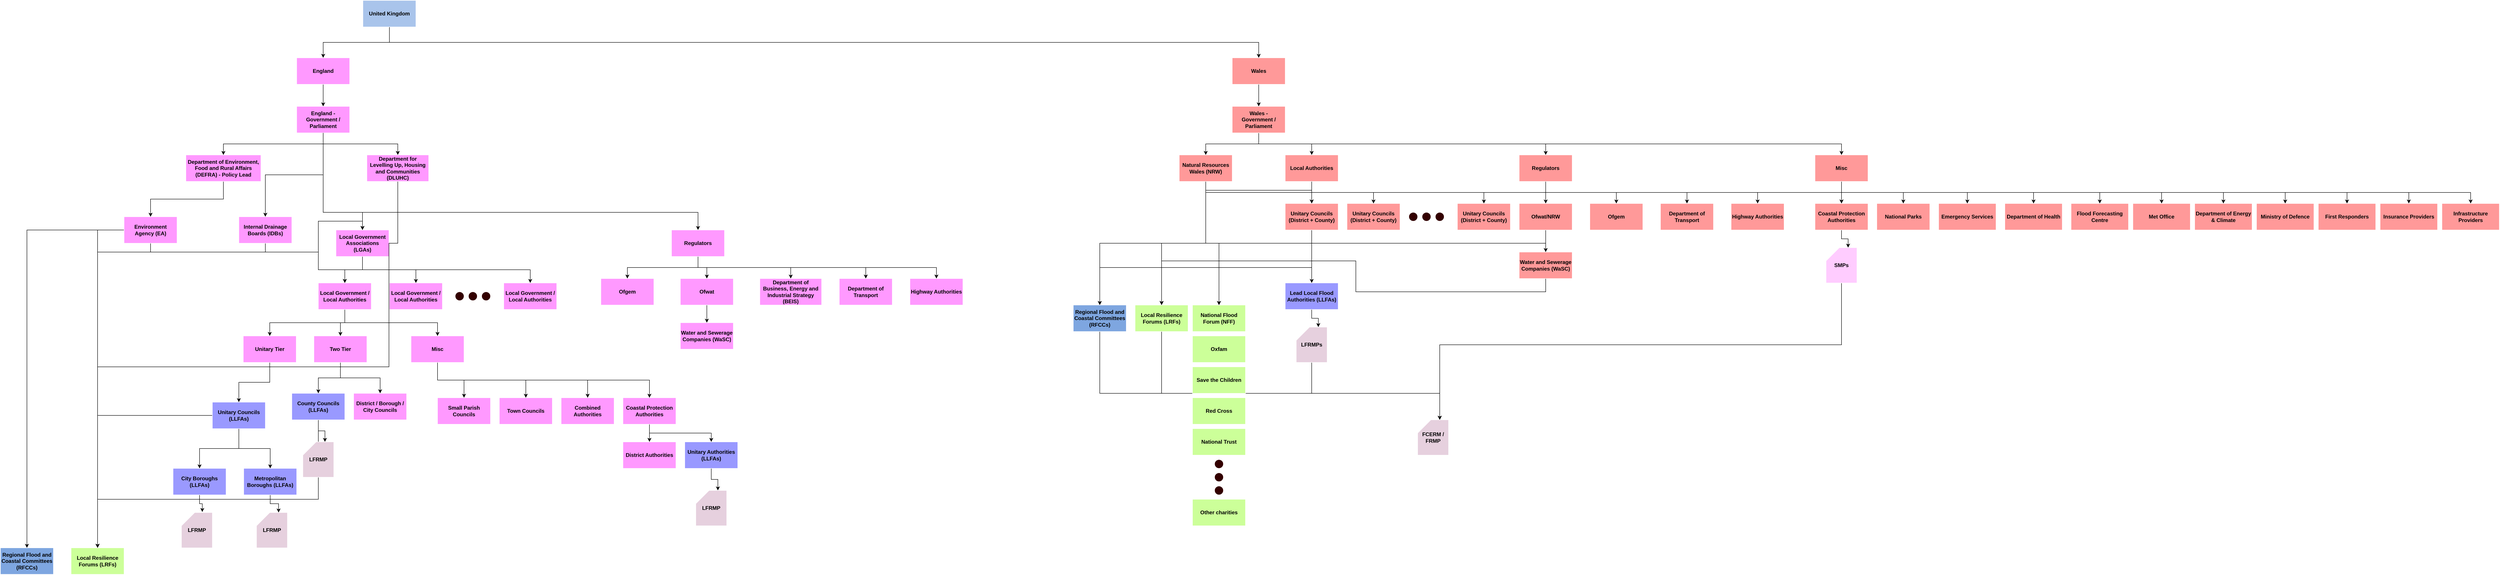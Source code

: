 <mxfile version="20.8.16" type="device"><diagram id="prtHgNgQTEPvFCAcTncT" name="Page-1"><mxGraphModel dx="2391" dy="1267" grid="1" gridSize="10" guides="1" tooltips="1" connect="1" arrows="1" fold="1" page="1" pageScale="1" pageWidth="827" pageHeight="1169" math="0" shadow="0"><root><mxCell id="0"/><mxCell id="1" parent="0"/><mxCell id="HNbBcU7CQmZn6ksE5Ae8-16" style="edgeStyle=orthogonalEdgeStyle;rounded=0;orthogonalLoop=1;jettySize=auto;html=1;exitX=0.5;exitY=1;exitDx=0;exitDy=0;" parent="1" source="HNbBcU7CQmZn6ksE5Ae8-13" target="HNbBcU7CQmZn6ksE5Ae8-14" edge="1"><mxGeometry relative="1" as="geometry"/></mxCell><mxCell id="HNbBcU7CQmZn6ksE5Ae8-17" style="edgeStyle=orthogonalEdgeStyle;rounded=0;orthogonalLoop=1;jettySize=auto;html=1;entryX=0.5;entryY=0;entryDx=0;entryDy=0;exitX=0.5;exitY=1;exitDx=0;exitDy=0;" parent="1" source="HNbBcU7CQmZn6ksE5Ae8-13" target="HNbBcU7CQmZn6ksE5Ae8-15" edge="1"><mxGeometry relative="1" as="geometry"/></mxCell><mxCell id="HNbBcU7CQmZn6ksE5Ae8-13" value="&lt;b&gt;United Kingdom&lt;/b&gt;" style="rounded=0;whiteSpace=wrap;html=1;fillColor=#A9C4EB;strokeColor=#FFFFFF;" parent="1" vertex="1"><mxGeometry x="1181" y="50" width="120" height="60" as="geometry"/></mxCell><mxCell id="HNbBcU7CQmZn6ksE5Ae8-20" style="edgeStyle=orthogonalEdgeStyle;rounded=0;orthogonalLoop=1;jettySize=auto;html=1;exitX=0.5;exitY=1;exitDx=0;exitDy=0;entryX=0.5;entryY=0;entryDx=0;entryDy=0;" parent="1" source="HNbBcU7CQmZn6ksE5Ae8-14" target="HNbBcU7CQmZn6ksE5Ae8-18" edge="1"><mxGeometry relative="1" as="geometry"/></mxCell><mxCell id="HNbBcU7CQmZn6ksE5Ae8-14" value="&lt;b&gt;England&lt;/b&gt;" style="rounded=0;whiteSpace=wrap;html=1;fillColor=#FF99FF;strokeColor=#FFFFFF;" parent="1" vertex="1"><mxGeometry x="1031" y="180" width="120" height="60" as="geometry"/></mxCell><mxCell id="HNbBcU7CQmZn6ksE5Ae8-22" style="edgeStyle=orthogonalEdgeStyle;rounded=0;orthogonalLoop=1;jettySize=auto;html=1;exitX=0.5;exitY=1;exitDx=0;exitDy=0;" parent="1" source="HNbBcU7CQmZn6ksE5Ae8-15" target="HNbBcU7CQmZn6ksE5Ae8-19" edge="1"><mxGeometry relative="1" as="geometry"/></mxCell><mxCell id="HNbBcU7CQmZn6ksE5Ae8-15" value="&lt;b&gt;Wales&lt;/b&gt;" style="rounded=0;whiteSpace=wrap;html=1;fillColor=#FF9999;strokeColor=#FFFFFF;" parent="1" vertex="1"><mxGeometry x="3150" y="180" width="120" height="60" as="geometry"/></mxCell><mxCell id="HNbBcU7CQmZn6ksE5Ae8-24" style="edgeStyle=orthogonalEdgeStyle;rounded=0;orthogonalLoop=1;jettySize=auto;html=1;exitX=0.5;exitY=1;exitDx=0;exitDy=0;entryX=0.5;entryY=0;entryDx=0;entryDy=0;" parent="1" source="HNbBcU7CQmZn6ksE5Ae8-18" target="HNbBcU7CQmZn6ksE5Ae8-23" edge="1"><mxGeometry relative="1" as="geometry"/></mxCell><mxCell id="HNbBcU7CQmZn6ksE5Ae8-29" style="edgeStyle=orthogonalEdgeStyle;rounded=0;orthogonalLoop=1;jettySize=auto;html=1;exitX=0.5;exitY=1;exitDx=0;exitDy=0;" parent="1" source="HNbBcU7CQmZn6ksE5Ae8-18" target="HNbBcU7CQmZn6ksE5Ae8-27" edge="1"><mxGeometry relative="1" as="geometry"><Array as="points"><mxPoint x="1091" y="530"/><mxPoint x="1180" y="530"/></Array></mxGeometry></mxCell><mxCell id="HNbBcU7CQmZn6ksE5Ae8-43" style="edgeStyle=orthogonalEdgeStyle;rounded=0;orthogonalLoop=1;jettySize=auto;html=1;exitX=0.5;exitY=1;exitDx=0;exitDy=0;" parent="1" source="HNbBcU7CQmZn6ksE5Ae8-18" target="HNbBcU7CQmZn6ksE5Ae8-42" edge="1"><mxGeometry relative="1" as="geometry"><Array as="points"><mxPoint x="1091" y="530"/><mxPoint x="1940" y="530"/></Array></mxGeometry></mxCell><mxCell id="HNbBcU7CQmZn6ksE5Ae8-51" style="edgeStyle=orthogonalEdgeStyle;rounded=0;orthogonalLoop=1;jettySize=auto;html=1;entryX=0.5;entryY=0;entryDx=0;entryDy=0;exitX=0.5;exitY=1;exitDx=0;exitDy=0;" parent="1" source="HNbBcU7CQmZn6ksE5Ae8-18" target="HNbBcU7CQmZn6ksE5Ae8-50" edge="1"><mxGeometry relative="1" as="geometry"/></mxCell><mxCell id="HNbBcU7CQmZn6ksE5Ae8-18" value="&lt;b&gt;England - Government / Parliament&lt;/b&gt;" style="rounded=0;whiteSpace=wrap;html=1;strokeColor=#FFFFFF;fillColor=#ff99ff;" parent="1" vertex="1"><mxGeometry x="1031" y="290" width="120" height="60" as="geometry"/></mxCell><mxCell id="Mn-YBjzKmy92wWdFzvjA-2" style="edgeStyle=orthogonalEdgeStyle;rounded=0;orthogonalLoop=1;jettySize=auto;html=1;" parent="1" source="HNbBcU7CQmZn6ksE5Ae8-19" target="Mn-YBjzKmy92wWdFzvjA-1" edge="1"><mxGeometry relative="1" as="geometry"/></mxCell><mxCell id="Mn-YBjzKmy92wWdFzvjA-4" style="edgeStyle=orthogonalEdgeStyle;rounded=0;orthogonalLoop=1;jettySize=auto;html=1;" parent="1" source="HNbBcU7CQmZn6ksE5Ae8-19" target="Mn-YBjzKmy92wWdFzvjA-3" edge="1"><mxGeometry relative="1" as="geometry"/></mxCell><mxCell id="Mn-YBjzKmy92wWdFzvjA-8" style="edgeStyle=orthogonalEdgeStyle;rounded=0;orthogonalLoop=1;jettySize=auto;html=1;entryX=0.5;entryY=0;entryDx=0;entryDy=0;exitX=0.5;exitY=1;exitDx=0;exitDy=0;" parent="1" source="HNbBcU7CQmZn6ksE5Ae8-19" target="Mn-YBjzKmy92wWdFzvjA-7" edge="1"><mxGeometry relative="1" as="geometry"/></mxCell><mxCell id="Mn-YBjzKmy92wWdFzvjA-56" style="edgeStyle=orthogonalEdgeStyle;rounded=0;orthogonalLoop=1;jettySize=auto;html=1;entryX=0.5;entryY=0;entryDx=0;entryDy=0;exitX=0.5;exitY=1;exitDx=0;exitDy=0;" parent="1" source="HNbBcU7CQmZn6ksE5Ae8-19" target="Mn-YBjzKmy92wWdFzvjA-55" edge="1"><mxGeometry relative="1" as="geometry"/></mxCell><mxCell id="HNbBcU7CQmZn6ksE5Ae8-19" value="&lt;b&gt;Wales - &lt;br&gt;Government / Parliament&lt;/b&gt;" style="rounded=0;whiteSpace=wrap;html=1;strokeColor=#FFFFFF;fillColor=#ff9999;" parent="1" vertex="1"><mxGeometry x="3150" y="290" width="120" height="60" as="geometry"/></mxCell><mxCell id="HNbBcU7CQmZn6ksE5Ae8-26" style="edgeStyle=orthogonalEdgeStyle;rounded=0;orthogonalLoop=1;jettySize=auto;html=1;exitX=0.5;exitY=1;exitDx=0;exitDy=0;entryX=0.5;entryY=0;entryDx=0;entryDy=0;" parent="1" source="HNbBcU7CQmZn6ksE5Ae8-23" target="HNbBcU7CQmZn6ksE5Ae8-25" edge="1"><mxGeometry relative="1" as="geometry"/></mxCell><mxCell id="HNbBcU7CQmZn6ksE5Ae8-49" style="edgeStyle=orthogonalEdgeStyle;rounded=0;orthogonalLoop=1;jettySize=auto;html=1;exitX=0.5;exitY=1;exitDx=0;exitDy=0;" parent="1" source="HNbBcU7CQmZn6ksE5Ae8-18" target="HNbBcU7CQmZn6ksE5Ae8-48" edge="1"><mxGeometry relative="1" as="geometry"/></mxCell><mxCell id="HNbBcU7CQmZn6ksE5Ae8-23" value="&lt;b&gt;Department of Environment, Food and Rural Affairs (DEFRA) - Policy Lead&lt;/b&gt;" style="rounded=0;whiteSpace=wrap;html=1;strokeColor=#FFFFFF;fillColor=#ff99ff;" parent="1" vertex="1"><mxGeometry x="780" y="400" width="170" height="60" as="geometry"/></mxCell><mxCell id="HNbBcU7CQmZn6ksE5Ae8-56" style="edgeStyle=orthogonalEdgeStyle;rounded=0;orthogonalLoop=1;jettySize=auto;html=1;entryX=0.5;entryY=0;entryDx=0;entryDy=0;" parent="1" source="HNbBcU7CQmZn6ksE5Ae8-25" target="HNbBcU7CQmZn6ksE5Ae8-27" edge="1"><mxGeometry relative="1" as="geometry"><Array as="points"><mxPoint x="700" y="620"/><mxPoint x="1080" y="620"/><mxPoint x="1080" y="550"/><mxPoint x="1180" y="550"/></Array></mxGeometry></mxCell><mxCell id="HNbBcU7CQmZn6ksE5Ae8-85" style="edgeStyle=orthogonalEdgeStyle;rounded=0;orthogonalLoop=1;jettySize=auto;html=1;exitX=0.5;exitY=1;exitDx=0;exitDy=0;" parent="1" source="HNbBcU7CQmZn6ksE5Ae8-25" target="HNbBcU7CQmZn6ksE5Ae8-28" edge="1"><mxGeometry relative="1" as="geometry"><Array as="points"><mxPoint x="700" y="620"/><mxPoint x="1080" y="620"/><mxPoint x="1080" y="660"/><mxPoint x="1140" y="660"/></Array></mxGeometry></mxCell><mxCell id="HNbBcU7CQmZn6ksE5Ae8-100" style="edgeStyle=orthogonalEdgeStyle;rounded=0;orthogonalLoop=1;jettySize=auto;html=1;entryX=0.5;entryY=0;entryDx=0;entryDy=0;" parent="1" source="HNbBcU7CQmZn6ksE5Ae8-25" target="HNbBcU7CQmZn6ksE5Ae8-98" edge="1"><mxGeometry relative="1" as="geometry"><Array as="points"><mxPoint x="580" y="570"/></Array></mxGeometry></mxCell><mxCell id="HNbBcU7CQmZn6ksE5Ae8-107" style="edgeStyle=orthogonalEdgeStyle;rounded=0;orthogonalLoop=1;jettySize=auto;html=1;fontColor=#fdfcfc;strokeColor=#000000;" parent="1" source="HNbBcU7CQmZn6ksE5Ae8-25" target="HNbBcU7CQmZn6ksE5Ae8-106" edge="1"><mxGeometry relative="1" as="geometry"/></mxCell><mxCell id="HNbBcU7CQmZn6ksE5Ae8-25" value="&lt;b&gt;Environment Agency (EA)&lt;/b&gt;" style="rounded=0;whiteSpace=wrap;html=1;strokeColor=#FFFFFF;fillColor=#ff99ff;" parent="1" vertex="1"><mxGeometry x="640" y="540" width="120" height="60" as="geometry"/></mxCell><mxCell id="HNbBcU7CQmZn6ksE5Ae8-30" style="edgeStyle=orthogonalEdgeStyle;rounded=0;orthogonalLoop=1;jettySize=auto;html=1;exitX=0.5;exitY=1;exitDx=0;exitDy=0;" parent="1" source="HNbBcU7CQmZn6ksE5Ae8-27" target="HNbBcU7CQmZn6ksE5Ae8-28" edge="1"><mxGeometry relative="1" as="geometry"/></mxCell><mxCell id="HNbBcU7CQmZn6ksE5Ae8-35" style="edgeStyle=orthogonalEdgeStyle;rounded=0;orthogonalLoop=1;jettySize=auto;html=1;exitX=0.5;exitY=1;exitDx=0;exitDy=0;entryX=0.5;entryY=0;entryDx=0;entryDy=0;" parent="1" source="HNbBcU7CQmZn6ksE5Ae8-27" target="HNbBcU7CQmZn6ksE5Ae8-34" edge="1"><mxGeometry relative="1" as="geometry"/></mxCell><mxCell id="HNbBcU7CQmZn6ksE5Ae8-41" style="edgeStyle=orthogonalEdgeStyle;rounded=0;orthogonalLoop=1;jettySize=auto;html=1;exitX=0.5;exitY=1;exitDx=0;exitDy=0;" parent="1" source="HNbBcU7CQmZn6ksE5Ae8-27" target="HNbBcU7CQmZn6ksE5Ae8-40" edge="1"><mxGeometry relative="1" as="geometry"/></mxCell><mxCell id="HNbBcU7CQmZn6ksE5Ae8-27" value="&lt;b&gt;Local Government Associations (LGAs)&lt;/b&gt;" style="rounded=0;whiteSpace=wrap;html=1;strokeColor=#FFFFFF;fillColor=#ff99ff;" parent="1" vertex="1"><mxGeometry x="1120" y="570" width="120" height="60" as="geometry"/></mxCell><mxCell id="HNbBcU7CQmZn6ksE5Ae8-75" style="edgeStyle=orthogonalEdgeStyle;rounded=0;orthogonalLoop=1;jettySize=auto;html=1;entryX=0.5;entryY=0;entryDx=0;entryDy=0;exitX=0.5;exitY=1;exitDx=0;exitDy=0;" parent="1" source="HNbBcU7CQmZn6ksE5Ae8-28" target="HNbBcU7CQmZn6ksE5Ae8-72" edge="1"><mxGeometry relative="1" as="geometry"/></mxCell><mxCell id="HNbBcU7CQmZn6ksE5Ae8-76" style="edgeStyle=orthogonalEdgeStyle;rounded=0;orthogonalLoop=1;jettySize=auto;html=1;" parent="1" source="HNbBcU7CQmZn6ksE5Ae8-28" target="HNbBcU7CQmZn6ksE5Ae8-73" edge="1"><mxGeometry relative="1" as="geometry"/></mxCell><mxCell id="HNbBcU7CQmZn6ksE5Ae8-77" style="edgeStyle=orthogonalEdgeStyle;rounded=0;orthogonalLoop=1;jettySize=auto;html=1;exitX=0.5;exitY=1;exitDx=0;exitDy=0;" parent="1" source="HNbBcU7CQmZn6ksE5Ae8-28" target="HNbBcU7CQmZn6ksE5Ae8-74" edge="1"><mxGeometry relative="1" as="geometry"/></mxCell><mxCell id="HNbBcU7CQmZn6ksE5Ae8-28" value="&lt;b&gt;Local Government / Local Authorities&lt;/b&gt;" style="rounded=0;whiteSpace=wrap;html=1;strokeColor=#FFFFFF;fillColor=#ff99ff;" parent="1" vertex="1"><mxGeometry x="1080" y="690" width="120" height="60" as="geometry"/></mxCell><mxCell id="HNbBcU7CQmZn6ksE5Ae8-34" value="&lt;b&gt;Local Government / Local Authorities&lt;/b&gt;" style="rounded=0;whiteSpace=wrap;html=1;strokeColor=#FFFFFF;fillColor=#ff99ff;" parent="1" vertex="1"><mxGeometry x="1241" y="690" width="120" height="60" as="geometry"/></mxCell><mxCell id="HNbBcU7CQmZn6ksE5Ae8-39" value="" style="group" parent="1" vertex="1" connectable="0"><mxGeometry x="1390" y="710" width="80" height="20" as="geometry"/></mxCell><mxCell id="HNbBcU7CQmZn6ksE5Ae8-36" value="" style="ellipse;whiteSpace=wrap;html=1;aspect=fixed;strokeColor=#FFFFFF;fillColor=#330000;" parent="HNbBcU7CQmZn6ksE5Ae8-39" vertex="1"><mxGeometry width="20" height="20" as="geometry"/></mxCell><mxCell id="HNbBcU7CQmZn6ksE5Ae8-37" value="" style="ellipse;whiteSpace=wrap;html=1;aspect=fixed;strokeColor=#FFFFFF;fillColor=#330000;" parent="HNbBcU7CQmZn6ksE5Ae8-39" vertex="1"><mxGeometry x="30" width="20" height="20" as="geometry"/></mxCell><mxCell id="HNbBcU7CQmZn6ksE5Ae8-38" value="" style="ellipse;whiteSpace=wrap;html=1;aspect=fixed;strokeColor=#FFFFFF;fillColor=#330000;" parent="HNbBcU7CQmZn6ksE5Ae8-39" vertex="1"><mxGeometry x="60" width="20" height="20" as="geometry"/></mxCell><mxCell id="HNbBcU7CQmZn6ksE5Ae8-40" value="&lt;b&gt;Local Government / Local Authorities&lt;/b&gt;" style="rounded=0;whiteSpace=wrap;html=1;strokeColor=#FFFFFF;fillColor=#ff99ff;" parent="1" vertex="1"><mxGeometry x="1500" y="690" width="120" height="60" as="geometry"/></mxCell><mxCell id="HNbBcU7CQmZn6ksE5Ae8-45" style="edgeStyle=orthogonalEdgeStyle;rounded=0;orthogonalLoop=1;jettySize=auto;html=1;entryX=0.5;entryY=0;entryDx=0;entryDy=0;exitX=0.5;exitY=1;exitDx=0;exitDy=0;" parent="1" source="HNbBcU7CQmZn6ksE5Ae8-42" target="HNbBcU7CQmZn6ksE5Ae8-44" edge="1"><mxGeometry relative="1" as="geometry"/></mxCell><mxCell id="HNbBcU7CQmZn6ksE5Ae8-47" style="edgeStyle=orthogonalEdgeStyle;rounded=0;orthogonalLoop=1;jettySize=auto;html=1;exitX=0.5;exitY=1;exitDx=0;exitDy=0;entryX=0.5;entryY=0;entryDx=0;entryDy=0;" parent="1" source="HNbBcU7CQmZn6ksE5Ae8-42" target="HNbBcU7CQmZn6ksE5Ae8-46" edge="1"><mxGeometry relative="1" as="geometry"/></mxCell><mxCell id="HNbBcU7CQmZn6ksE5Ae8-53" style="edgeStyle=orthogonalEdgeStyle;rounded=0;orthogonalLoop=1;jettySize=auto;html=1;exitX=0.5;exitY=1;exitDx=0;exitDy=0;" parent="1" source="HNbBcU7CQmZn6ksE5Ae8-42" target="HNbBcU7CQmZn6ksE5Ae8-52" edge="1"><mxGeometry relative="1" as="geometry"/></mxCell><mxCell id="HNbBcU7CQmZn6ksE5Ae8-55" style="edgeStyle=orthogonalEdgeStyle;rounded=0;orthogonalLoop=1;jettySize=auto;html=1;exitX=0.5;exitY=1;exitDx=0;exitDy=0;" parent="1" source="HNbBcU7CQmZn6ksE5Ae8-42" target="HNbBcU7CQmZn6ksE5Ae8-54" edge="1"><mxGeometry relative="1" as="geometry"/></mxCell><mxCell id="HNbBcU7CQmZn6ksE5Ae8-109" style="edgeStyle=orthogonalEdgeStyle;rounded=0;orthogonalLoop=1;jettySize=auto;html=1;fontColor=#fdfcfc;exitX=0.5;exitY=1;exitDx=0;exitDy=0;" parent="1" source="HNbBcU7CQmZn6ksE5Ae8-42" target="HNbBcU7CQmZn6ksE5Ae8-108" edge="1"><mxGeometry relative="1" as="geometry"/></mxCell><mxCell id="HNbBcU7CQmZn6ksE5Ae8-42" value="&lt;b&gt;Regulators&lt;/b&gt;" style="rounded=0;whiteSpace=wrap;html=1;strokeColor=#FFFFFF;fillColor=#ff99ff;" parent="1" vertex="1"><mxGeometry x="1880" y="570" width="120" height="60" as="geometry"/></mxCell><mxCell id="HNbBcU7CQmZn6ksE5Ae8-44" value="&lt;b&gt;Ofgem&lt;/b&gt;" style="rounded=0;whiteSpace=wrap;html=1;strokeColor=#FFFFFF;fillColor=#ff99ff;" parent="1" vertex="1"><mxGeometry x="1720" y="680" width="120" height="60" as="geometry"/></mxCell><mxCell id="HNbBcU7CQmZn6ksE5Ae8-105" style="edgeStyle=orthogonalEdgeStyle;rounded=0;orthogonalLoop=1;jettySize=auto;html=1;entryX=0.5;entryY=0;entryDx=0;entryDy=0;" parent="1" source="HNbBcU7CQmZn6ksE5Ae8-46" target="HNbBcU7CQmZn6ksE5Ae8-104" edge="1"><mxGeometry relative="1" as="geometry"/></mxCell><mxCell id="HNbBcU7CQmZn6ksE5Ae8-46" value="&lt;b&gt;Ofwat&lt;/b&gt;" style="rounded=0;whiteSpace=wrap;html=1;strokeColor=#FFFFFF;fillColor=#ff99ff;" parent="1" vertex="1"><mxGeometry x="1900" y="680" width="120" height="60" as="geometry"/></mxCell><mxCell id="HNbBcU7CQmZn6ksE5Ae8-101" style="edgeStyle=orthogonalEdgeStyle;rounded=0;orthogonalLoop=1;jettySize=auto;html=1;" parent="1" source="HNbBcU7CQmZn6ksE5Ae8-48" target="HNbBcU7CQmZn6ksE5Ae8-98" edge="1"><mxGeometry relative="1" as="geometry"><Array as="points"><mxPoint x="960" y="620"/><mxPoint x="580" y="620"/></Array></mxGeometry></mxCell><mxCell id="HNbBcU7CQmZn6ksE5Ae8-48" value="&lt;b&gt;Internal Drainage Boards (IDBs)&lt;/b&gt;" style="rounded=0;whiteSpace=wrap;html=1;strokeColor=#FFFFFF;fillColor=#ff99ff;" parent="1" vertex="1"><mxGeometry x="900" y="540" width="120" height="60" as="geometry"/></mxCell><mxCell id="HNbBcU7CQmZn6ksE5Ae8-102" style="edgeStyle=orthogonalEdgeStyle;rounded=0;orthogonalLoop=1;jettySize=auto;html=1;entryX=0.5;entryY=0;entryDx=0;entryDy=0;exitX=0.5;exitY=1;exitDx=0;exitDy=0;" parent="1" source="HNbBcU7CQmZn6ksE5Ae8-50" target="HNbBcU7CQmZn6ksE5Ae8-98" edge="1"><mxGeometry relative="1" as="geometry"><Array as="points"><mxPoint x="1260" y="600"/><mxPoint x="1240" y="600"/><mxPoint x="1240" y="880"/><mxPoint x="580" y="880"/></Array></mxGeometry></mxCell><mxCell id="HNbBcU7CQmZn6ksE5Ae8-50" value="&lt;b&gt;Department for Levelling Up, Housing and Communities (DLUHC)&lt;/b&gt;" style="rounded=0;whiteSpace=wrap;html=1;strokeColor=#FFFFFF;fillColor=#ff99ff;" parent="1" vertex="1"><mxGeometry x="1190" y="400" width="140" height="60" as="geometry"/></mxCell><mxCell id="HNbBcU7CQmZn6ksE5Ae8-52" value="&lt;b&gt;Department of Business, Energy and Industrial Strategy (BEIS)&lt;/b&gt;" style="rounded=0;whiteSpace=wrap;html=1;strokeColor=#FFFFFF;fillColor=#ff99ff;" parent="1" vertex="1"><mxGeometry x="2080" y="680" width="140" height="60" as="geometry"/></mxCell><mxCell id="HNbBcU7CQmZn6ksE5Ae8-54" value="&lt;b&gt;Department of Transport&lt;/b&gt;" style="rounded=0;whiteSpace=wrap;html=1;strokeColor=#FFFFFF;fillColor=#ff99ff;" parent="1" vertex="1"><mxGeometry x="2260" y="680" width="120" height="60" as="geometry"/></mxCell><mxCell id="HNbBcU7CQmZn6ksE5Ae8-95" style="edgeStyle=orthogonalEdgeStyle;rounded=0;orthogonalLoop=1;jettySize=auto;html=1;entryX=0;entryY=0;entryDx=50;entryDy=0;entryPerimeter=0;" parent="1" source="HNbBcU7CQmZn6ksE5Ae8-57" target="HNbBcU7CQmZn6ksE5Ae8-94" edge="1"><mxGeometry relative="1" as="geometry"/></mxCell><mxCell id="HNbBcU7CQmZn6ksE5Ae8-103" style="edgeStyle=orthogonalEdgeStyle;rounded=0;orthogonalLoop=1;jettySize=auto;html=1;exitX=0.5;exitY=1;exitDx=0;exitDy=0;" parent="1" source="HNbBcU7CQmZn6ksE5Ae8-57" target="HNbBcU7CQmZn6ksE5Ae8-98" edge="1"><mxGeometry relative="1" as="geometry"><Array as="points"><mxPoint x="1080" y="1180"/><mxPoint x="580" y="1180"/></Array></mxGeometry></mxCell><mxCell id="HNbBcU7CQmZn6ksE5Ae8-57" value="&lt;b&gt;County Councils (LLFAs)&lt;/b&gt;" style="rounded=0;whiteSpace=wrap;html=1;strokeColor=#FFFFFF;fillColor=#9999FF;" parent="1" vertex="1"><mxGeometry x="1020" y="940" width="120" height="60" as="geometry"/></mxCell><mxCell id="HNbBcU7CQmZn6ksE5Ae8-58" value="&lt;b&gt;District / Borough / City Councils&lt;/b&gt;" style="rounded=0;whiteSpace=wrap;html=1;strokeColor=#FFFFFF;fillColor=#ff99ff;" parent="1" vertex="1"><mxGeometry x="1160" y="940" width="120" height="60" as="geometry"/></mxCell><mxCell id="HNbBcU7CQmZn6ksE5Ae8-62" style="edgeStyle=orthogonalEdgeStyle;rounded=0;orthogonalLoop=1;jettySize=auto;html=1;" parent="1" source="HNbBcU7CQmZn6ksE5Ae8-59" target="HNbBcU7CQmZn6ksE5Ae8-60" edge="1"><mxGeometry relative="1" as="geometry"/></mxCell><mxCell id="HNbBcU7CQmZn6ksE5Ae8-63" style="edgeStyle=orthogonalEdgeStyle;rounded=0;orthogonalLoop=1;jettySize=auto;html=1;exitX=0.5;exitY=1;exitDx=0;exitDy=0;" parent="1" source="HNbBcU7CQmZn6ksE5Ae8-59" target="HNbBcU7CQmZn6ksE5Ae8-61" edge="1"><mxGeometry relative="1" as="geometry"/></mxCell><mxCell id="HNbBcU7CQmZn6ksE5Ae8-99" style="edgeStyle=orthogonalEdgeStyle;rounded=0;orthogonalLoop=1;jettySize=auto;html=1;" parent="1" source="HNbBcU7CQmZn6ksE5Ae8-59" target="HNbBcU7CQmZn6ksE5Ae8-98" edge="1"><mxGeometry relative="1" as="geometry"/></mxCell><mxCell id="HNbBcU7CQmZn6ksE5Ae8-59" value="&lt;b&gt;Unitary Councils (LLFAs)&lt;/b&gt;" style="rounded=0;whiteSpace=wrap;html=1;strokeColor=#FFFFFF;fillColor=#9999FF;" parent="1" vertex="1"><mxGeometry x="840" y="960" width="120" height="60" as="geometry"/></mxCell><mxCell id="HNbBcU7CQmZn6ksE5Ae8-91" style="edgeStyle=orthogonalEdgeStyle;rounded=0;orthogonalLoop=1;jettySize=auto;html=1;entryX=0.674;entryY=-0.015;entryDx=0;entryDy=0;entryPerimeter=0;" parent="1" source="HNbBcU7CQmZn6ksE5Ae8-60" target="HNbBcU7CQmZn6ksE5Ae8-89" edge="1"><mxGeometry relative="1" as="geometry"/></mxCell><mxCell id="HNbBcU7CQmZn6ksE5Ae8-60" value="&lt;b&gt;City Boroughs (LLFAs)&lt;/b&gt;" style="rounded=0;whiteSpace=wrap;html=1;strokeColor=#FFFFFF;fillColor=#9a99ff;" parent="1" vertex="1"><mxGeometry x="751" y="1110" width="120" height="60" as="geometry"/></mxCell><mxCell id="HNbBcU7CQmZn6ksE5Ae8-93" style="edgeStyle=orthogonalEdgeStyle;rounded=0;orthogonalLoop=1;jettySize=auto;html=1;entryX=0;entryY=0;entryDx=50;entryDy=0;entryPerimeter=0;" parent="1" source="HNbBcU7CQmZn6ksE5Ae8-61" target="HNbBcU7CQmZn6ksE5Ae8-92" edge="1"><mxGeometry relative="1" as="geometry"/></mxCell><mxCell id="HNbBcU7CQmZn6ksE5Ae8-61" value="&lt;b&gt;Metropolitan Boroughs (LLFAs)&lt;/b&gt;" style="rounded=0;whiteSpace=wrap;html=1;strokeColor=#FFFFFF;fillColor=#9a99ff;" parent="1" vertex="1"><mxGeometry x="911" y="1110" width="120" height="60" as="geometry"/></mxCell><mxCell id="HNbBcU7CQmZn6ksE5Ae8-64" value="&lt;b&gt;Small Parish Councils&lt;/b&gt;" style="rounded=0;whiteSpace=wrap;html=1;strokeColor=#FFFFFF;fillColor=#ff99ff;" parent="1" vertex="1"><mxGeometry x="1350" y="950" width="120" height="60" as="geometry"/></mxCell><mxCell id="HNbBcU7CQmZn6ksE5Ae8-65" value="&lt;b&gt;Town Councils&lt;/b&gt;" style="rounded=0;whiteSpace=wrap;html=1;strokeColor=#FFFFFF;fillColor=#ff99ff;" parent="1" vertex="1"><mxGeometry x="1490" y="950" width="120" height="60" as="geometry"/></mxCell><mxCell id="HNbBcU7CQmZn6ksE5Ae8-66" value="&lt;b&gt;Combined Authorities&lt;/b&gt;" style="rounded=0;whiteSpace=wrap;html=1;strokeColor=#FFFFFF;fillColor=#ff99ff;" parent="1" vertex="1"><mxGeometry x="1630" y="950" width="120" height="60" as="geometry"/></mxCell><mxCell id="HNbBcU7CQmZn6ksE5Ae8-70" style="edgeStyle=orthogonalEdgeStyle;rounded=0;orthogonalLoop=1;jettySize=auto;html=1;entryX=0.5;entryY=0;entryDx=0;entryDy=0;" parent="1" source="HNbBcU7CQmZn6ksE5Ae8-67" target="HNbBcU7CQmZn6ksE5Ae8-68" edge="1"><mxGeometry relative="1" as="geometry"/></mxCell><mxCell id="HNbBcU7CQmZn6ksE5Ae8-71" style="edgeStyle=orthogonalEdgeStyle;rounded=0;orthogonalLoop=1;jettySize=auto;html=1;exitX=0.5;exitY=1;exitDx=0;exitDy=0;" parent="1" source="HNbBcU7CQmZn6ksE5Ae8-67" target="HNbBcU7CQmZn6ksE5Ae8-69" edge="1"><mxGeometry relative="1" as="geometry"/></mxCell><mxCell id="HNbBcU7CQmZn6ksE5Ae8-67" value="&lt;b&gt;Coastal Protection Authorities&lt;/b&gt;" style="rounded=0;whiteSpace=wrap;html=1;strokeColor=#FFFFFF;fillColor=#ff99ff;" parent="1" vertex="1"><mxGeometry x="1770" y="950" width="120" height="60" as="geometry"/></mxCell><mxCell id="HNbBcU7CQmZn6ksE5Ae8-68" value="&lt;b&gt;District Authorities&lt;/b&gt;" style="rounded=0;whiteSpace=wrap;html=1;strokeColor=#FFFFFF;fillColor=#ff99ff;" parent="1" vertex="1"><mxGeometry x="1770" y="1050" width="120" height="60" as="geometry"/></mxCell><mxCell id="HNbBcU7CQmZn6ksE5Ae8-97" style="edgeStyle=orthogonalEdgeStyle;rounded=0;orthogonalLoop=1;jettySize=auto;html=1;entryX=0;entryY=0;entryDx=50;entryDy=0;entryPerimeter=0;" parent="1" source="HNbBcU7CQmZn6ksE5Ae8-69" target="HNbBcU7CQmZn6ksE5Ae8-96" edge="1"><mxGeometry relative="1" as="geometry"/></mxCell><mxCell id="HNbBcU7CQmZn6ksE5Ae8-69" value="&lt;b&gt;Unitary Authorities (LLFAs)&lt;/b&gt;" style="rounded=0;whiteSpace=wrap;html=1;strokeColor=#FFFFFF;fillColor=#9999FF;" parent="1" vertex="1"><mxGeometry x="1910" y="1050" width="120" height="60" as="geometry"/></mxCell><mxCell id="HNbBcU7CQmZn6ksE5Ae8-80" style="edgeStyle=orthogonalEdgeStyle;rounded=0;orthogonalLoop=1;jettySize=auto;html=1;" parent="1" source="HNbBcU7CQmZn6ksE5Ae8-72" target="HNbBcU7CQmZn6ksE5Ae8-59" edge="1"><mxGeometry relative="1" as="geometry"/></mxCell><mxCell id="HNbBcU7CQmZn6ksE5Ae8-72" value="&lt;b&gt;Unitary Tier&lt;/b&gt;" style="rounded=0;whiteSpace=wrap;html=1;strokeColor=#FFFFFF;fillColor=#ff99ff;" parent="1" vertex="1"><mxGeometry x="910" y="810" width="120" height="60" as="geometry"/></mxCell><mxCell id="HNbBcU7CQmZn6ksE5Ae8-78" style="edgeStyle=orthogonalEdgeStyle;rounded=0;orthogonalLoop=1;jettySize=auto;html=1;" parent="1" source="HNbBcU7CQmZn6ksE5Ae8-73" target="HNbBcU7CQmZn6ksE5Ae8-57" edge="1"><mxGeometry relative="1" as="geometry"/></mxCell><mxCell id="HNbBcU7CQmZn6ksE5Ae8-79" style="edgeStyle=orthogonalEdgeStyle;rounded=0;orthogonalLoop=1;jettySize=auto;html=1;entryX=0.5;entryY=0;entryDx=0;entryDy=0;" parent="1" source="HNbBcU7CQmZn6ksE5Ae8-73" target="HNbBcU7CQmZn6ksE5Ae8-58" edge="1"><mxGeometry relative="1" as="geometry"/></mxCell><mxCell id="HNbBcU7CQmZn6ksE5Ae8-73" value="&lt;b&gt;Two Tier&lt;/b&gt;" style="rounded=0;whiteSpace=wrap;html=1;strokeColor=#FFFFFF;fillColor=#ff99ff;" parent="1" vertex="1"><mxGeometry x="1070" y="810" width="120" height="60" as="geometry"/></mxCell><mxCell id="HNbBcU7CQmZn6ksE5Ae8-81" style="edgeStyle=orthogonalEdgeStyle;rounded=0;orthogonalLoop=1;jettySize=auto;html=1;" parent="1" source="HNbBcU7CQmZn6ksE5Ae8-74" target="HNbBcU7CQmZn6ksE5Ae8-64" edge="1"><mxGeometry relative="1" as="geometry"/></mxCell><mxCell id="HNbBcU7CQmZn6ksE5Ae8-82" style="edgeStyle=orthogonalEdgeStyle;rounded=0;orthogonalLoop=1;jettySize=auto;html=1;entryX=0.5;entryY=0;entryDx=0;entryDy=0;exitX=0.5;exitY=1;exitDx=0;exitDy=0;" parent="1" source="HNbBcU7CQmZn6ksE5Ae8-74" target="HNbBcU7CQmZn6ksE5Ae8-65" edge="1"><mxGeometry relative="1" as="geometry"/></mxCell><mxCell id="HNbBcU7CQmZn6ksE5Ae8-83" style="edgeStyle=orthogonalEdgeStyle;rounded=0;orthogonalLoop=1;jettySize=auto;html=1;exitX=0.5;exitY=1;exitDx=0;exitDy=0;" parent="1" source="HNbBcU7CQmZn6ksE5Ae8-74" target="HNbBcU7CQmZn6ksE5Ae8-66" edge="1"><mxGeometry relative="1" as="geometry"/></mxCell><mxCell id="HNbBcU7CQmZn6ksE5Ae8-84" style="edgeStyle=orthogonalEdgeStyle;rounded=0;orthogonalLoop=1;jettySize=auto;html=1;exitX=0.5;exitY=1;exitDx=0;exitDy=0;" parent="1" source="HNbBcU7CQmZn6ksE5Ae8-74" target="HNbBcU7CQmZn6ksE5Ae8-67" edge="1"><mxGeometry relative="1" as="geometry"/></mxCell><mxCell id="HNbBcU7CQmZn6ksE5Ae8-74" value="&lt;b&gt;Misc&lt;/b&gt;" style="rounded=0;whiteSpace=wrap;html=1;strokeColor=#FFFFFF;fillColor=#ff99ff;" parent="1" vertex="1"><mxGeometry x="1290" y="810" width="120" height="60" as="geometry"/></mxCell><mxCell id="HNbBcU7CQmZn6ksE5Ae8-89" value="&lt;b&gt;LFRMP&lt;/b&gt;" style="shape=card;whiteSpace=wrap;html=1;strokeColor=#FFFFFF;fillColor=#E6D0DE;" parent="1" vertex="1"><mxGeometry x="770" y="1210" width="70" height="80" as="geometry"/></mxCell><mxCell id="HNbBcU7CQmZn6ksE5Ae8-92" value="&lt;b&gt;LFRMP&lt;/b&gt;" style="shape=card;whiteSpace=wrap;html=1;strokeColor=#FFFFFF;fillColor=#E6D0DE;" parent="1" vertex="1"><mxGeometry x="940" y="1210" width="70" height="80" as="geometry"/></mxCell><mxCell id="HNbBcU7CQmZn6ksE5Ae8-94" value="&lt;b&gt;LFRMP&lt;/b&gt;" style="shape=card;whiteSpace=wrap;html=1;strokeColor=#FFFFFF;fillColor=#E6D0DE;" parent="1" vertex="1"><mxGeometry x="1045" y="1050" width="70" height="80" as="geometry"/></mxCell><mxCell id="HNbBcU7CQmZn6ksE5Ae8-96" value="&lt;b&gt;LFRMP&lt;/b&gt;" style="shape=card;whiteSpace=wrap;html=1;strokeColor=#FFFFFF;fillColor=#E6D0DE;" parent="1" vertex="1"><mxGeometry x="1935" y="1160" width="70" height="80" as="geometry"/></mxCell><mxCell id="HNbBcU7CQmZn6ksE5Ae8-98" value="&lt;b&gt;Local Resilience Forums (LRFs)&lt;/b&gt;" style="rounded=0;whiteSpace=wrap;html=1;strokeColor=#FFFFFF;fillColor=#CCFF99;" parent="1" vertex="1"><mxGeometry x="520" y="1290" width="120" height="60" as="geometry"/></mxCell><mxCell id="HNbBcU7CQmZn6ksE5Ae8-104" value="&lt;b&gt;Water and Sewerage Companies (WaSC)&lt;/b&gt;" style="rounded=0;whiteSpace=wrap;html=1;strokeColor=#FFFFFF;fillColor=#ff99ff;" parent="1" vertex="1"><mxGeometry x="1900" y="780" width="120" height="60" as="geometry"/></mxCell><mxCell id="HNbBcU7CQmZn6ksE5Ae8-106" value="&lt;b&gt;Regional Flood and Coastal Committees (RFCCs)&lt;/b&gt;" style="rounded=0;whiteSpace=wrap;html=1;strokeColor=#FFFFFF;fillColor=#7EA6E0;" parent="1" vertex="1"><mxGeometry x="360" y="1290" width="120" height="60" as="geometry"/></mxCell><mxCell id="HNbBcU7CQmZn6ksE5Ae8-108" value="&lt;b&gt;Highway Authorities&lt;/b&gt;" style="rounded=0;whiteSpace=wrap;html=1;strokeColor=#FFFFFF;fillColor=#ff99ff;" parent="1" vertex="1"><mxGeometry x="2420" y="680" width="120" height="60" as="geometry"/></mxCell><mxCell id="Mn-YBjzKmy92wWdFzvjA-14" style="edgeStyle=orthogonalEdgeStyle;rounded=0;orthogonalLoop=1;jettySize=auto;html=1;entryX=0.5;entryY=0;entryDx=0;entryDy=0;" parent="1" source="Mn-YBjzKmy92wWdFzvjA-1" target="Mn-YBjzKmy92wWdFzvjA-13" edge="1"><mxGeometry relative="1" as="geometry"/></mxCell><mxCell id="Mn-YBjzKmy92wWdFzvjA-19" style="edgeStyle=orthogonalEdgeStyle;rounded=0;orthogonalLoop=1;jettySize=auto;html=1;entryX=0.5;entryY=0;entryDx=0;entryDy=0;" parent="1" source="Mn-YBjzKmy92wWdFzvjA-1" target="Mn-YBjzKmy92wWdFzvjA-5" edge="1"><mxGeometry relative="1" as="geometry"><Array as="points"><mxPoint x="3090" y="480"/><mxPoint x="3330" y="480"/></Array></mxGeometry></mxCell><mxCell id="Mn-YBjzKmy92wWdFzvjA-22" style="edgeStyle=orthogonalEdgeStyle;rounded=0;orthogonalLoop=1;jettySize=auto;html=1;" parent="1" source="Mn-YBjzKmy92wWdFzvjA-1" target="Mn-YBjzKmy92wWdFzvjA-21" edge="1"><mxGeometry relative="1" as="geometry"/></mxCell><mxCell id="Mn-YBjzKmy92wWdFzvjA-32" style="edgeStyle=orthogonalEdgeStyle;rounded=0;orthogonalLoop=1;jettySize=auto;html=1;entryX=0.5;entryY=0;entryDx=0;entryDy=0;exitX=0.5;exitY=1;exitDx=0;exitDy=0;" parent="1" source="Mn-YBjzKmy92wWdFzvjA-1" target="Mn-YBjzKmy92wWdFzvjA-31" edge="1"><mxGeometry relative="1" as="geometry"/></mxCell><mxCell id="Mn-YBjzKmy92wWdFzvjA-59" style="edgeStyle=orthogonalEdgeStyle;rounded=0;orthogonalLoop=1;jettySize=auto;html=1;entryX=0.5;entryY=0;entryDx=0;entryDy=0;exitX=0.5;exitY=1;exitDx=0;exitDy=0;" parent="1" source="Mn-YBjzKmy92wWdFzvjA-1" target="Mn-YBjzKmy92wWdFzvjA-57" edge="1"><mxGeometry relative="1" as="geometry"/></mxCell><mxCell id="Mn-YBjzKmy92wWdFzvjA-1" value="&lt;b&gt;Natural Resources Wales (NRW)&lt;/b&gt;" style="rounded=0;whiteSpace=wrap;html=1;strokeColor=#FFFFFF;fillColor=#ff9999;" parent="1" vertex="1"><mxGeometry x="3030" y="400" width="120" height="60" as="geometry"/></mxCell><mxCell id="Mn-YBjzKmy92wWdFzvjA-6" value="" style="edgeStyle=orthogonalEdgeStyle;rounded=0;orthogonalLoop=1;jettySize=auto;html=1;" parent="1" source="Mn-YBjzKmy92wWdFzvjA-3" target="Mn-YBjzKmy92wWdFzvjA-5" edge="1"><mxGeometry relative="1" as="geometry"/></mxCell><mxCell id="Mn-YBjzKmy92wWdFzvjA-50" style="edgeStyle=orthogonalEdgeStyle;rounded=0;orthogonalLoop=1;jettySize=auto;html=1;exitX=0.5;exitY=1;exitDx=0;exitDy=0;entryX=0.5;entryY=0;entryDx=0;entryDy=0;" parent="1" source="Mn-YBjzKmy92wWdFzvjA-3" target="Mn-YBjzKmy92wWdFzvjA-48" edge="1"><mxGeometry relative="1" as="geometry"/></mxCell><mxCell id="Mn-YBjzKmy92wWdFzvjA-51" style="edgeStyle=orthogonalEdgeStyle;rounded=0;orthogonalLoop=1;jettySize=auto;html=1;exitX=0.5;exitY=1;exitDx=0;exitDy=0;" parent="1" source="Mn-YBjzKmy92wWdFzvjA-3" target="Mn-YBjzKmy92wWdFzvjA-49" edge="1"><mxGeometry relative="1" as="geometry"/></mxCell><mxCell id="Mn-YBjzKmy92wWdFzvjA-3" value="&lt;b&gt;Local Authorities&lt;/b&gt;" style="rounded=0;whiteSpace=wrap;html=1;strokeColor=#FFFFFF;fillColor=#ff9999;" parent="1" vertex="1"><mxGeometry x="3270" y="400" width="120" height="60" as="geometry"/></mxCell><mxCell id="Mn-YBjzKmy92wWdFzvjA-15" style="edgeStyle=orthogonalEdgeStyle;rounded=0;orthogonalLoop=1;jettySize=auto;html=1;entryX=0.5;entryY=0;entryDx=0;entryDy=0;exitX=0.5;exitY=1;exitDx=0;exitDy=0;" parent="1" source="Mn-YBjzKmy92wWdFzvjA-5" target="Mn-YBjzKmy92wWdFzvjA-13" edge="1"><mxGeometry relative="1" as="geometry"/></mxCell><mxCell id="Mn-YBjzKmy92wWdFzvjA-18" style="edgeStyle=orthogonalEdgeStyle;rounded=0;orthogonalLoop=1;jettySize=auto;html=1;" parent="1" source="Mn-YBjzKmy92wWdFzvjA-5" target="Mn-YBjzKmy92wWdFzvjA-17" edge="1"><mxGeometry relative="1" as="geometry"/></mxCell><mxCell id="Mn-YBjzKmy92wWdFzvjA-24" style="edgeStyle=orthogonalEdgeStyle;rounded=0;orthogonalLoop=1;jettySize=auto;html=1;entryX=0.5;entryY=0;entryDx=0;entryDy=0;exitX=0.5;exitY=1;exitDx=0;exitDy=0;" parent="1" source="Mn-YBjzKmy92wWdFzvjA-5" target="Mn-YBjzKmy92wWdFzvjA-21" edge="1"><mxGeometry relative="1" as="geometry"/></mxCell><mxCell id="Mn-YBjzKmy92wWdFzvjA-33" style="edgeStyle=orthogonalEdgeStyle;rounded=0;orthogonalLoop=1;jettySize=auto;html=1;entryX=0.5;entryY=0;entryDx=0;entryDy=0;exitX=0.5;exitY=1;exitDx=0;exitDy=0;" parent="1" source="Mn-YBjzKmy92wWdFzvjA-5" target="Mn-YBjzKmy92wWdFzvjA-31" edge="1"><mxGeometry relative="1" as="geometry"/></mxCell><mxCell id="Mn-YBjzKmy92wWdFzvjA-5" value="&lt;b&gt;Unitary Councils (District + County)&lt;/b&gt;" style="rounded=0;whiteSpace=wrap;html=1;strokeColor=#FFFFFF;fillColor=#ff9999;" parent="1" vertex="1"><mxGeometry x="3270" y="510" width="120" height="60" as="geometry"/></mxCell><mxCell id="Mn-YBjzKmy92wWdFzvjA-10" value="" style="edgeStyle=orthogonalEdgeStyle;rounded=0;orthogonalLoop=1;jettySize=auto;html=1;" parent="1" source="Mn-YBjzKmy92wWdFzvjA-7" target="Mn-YBjzKmy92wWdFzvjA-9" edge="1"><mxGeometry relative="1" as="geometry"/></mxCell><mxCell id="Mn-YBjzKmy92wWdFzvjA-28" style="edgeStyle=orthogonalEdgeStyle;rounded=0;orthogonalLoop=1;jettySize=auto;html=1;exitX=0.5;exitY=1;exitDx=0;exitDy=0;" parent="1" source="Mn-YBjzKmy92wWdFzvjA-7" target="Mn-YBjzKmy92wWdFzvjA-25" edge="1"><mxGeometry relative="1" as="geometry"/></mxCell><mxCell id="Mn-YBjzKmy92wWdFzvjA-29" style="edgeStyle=orthogonalEdgeStyle;rounded=0;orthogonalLoop=1;jettySize=auto;html=1;exitX=0.5;exitY=1;exitDx=0;exitDy=0;" parent="1" source="Mn-YBjzKmy92wWdFzvjA-7" target="Mn-YBjzKmy92wWdFzvjA-26" edge="1"><mxGeometry relative="1" as="geometry"/></mxCell><mxCell id="Mn-YBjzKmy92wWdFzvjA-30" style="edgeStyle=orthogonalEdgeStyle;rounded=0;orthogonalLoop=1;jettySize=auto;html=1;exitX=0.5;exitY=1;exitDx=0;exitDy=0;" parent="1" source="Mn-YBjzKmy92wWdFzvjA-7" target="Mn-YBjzKmy92wWdFzvjA-27" edge="1"><mxGeometry relative="1" as="geometry"/></mxCell><mxCell id="Mn-YBjzKmy92wWdFzvjA-7" value="&lt;b&gt;Regulators&lt;/b&gt;" style="rounded=0;whiteSpace=wrap;html=1;strokeColor=#FFFFFF;fillColor=#ff9999;" parent="1" vertex="1"><mxGeometry x="3800" y="400" width="120" height="60" as="geometry"/></mxCell><mxCell id="Mn-YBjzKmy92wWdFzvjA-12" value="" style="edgeStyle=orthogonalEdgeStyle;rounded=0;orthogonalLoop=1;jettySize=auto;html=1;" parent="1" source="Mn-YBjzKmy92wWdFzvjA-9" target="Mn-YBjzKmy92wWdFzvjA-11" edge="1"><mxGeometry relative="1" as="geometry"><Array as="points"><mxPoint x="3860" y="590"/></Array></mxGeometry></mxCell><mxCell id="Mn-YBjzKmy92wWdFzvjA-9" value="&lt;b&gt;Ofwat/NRW&lt;/b&gt;" style="rounded=0;whiteSpace=wrap;html=1;strokeColor=#FFFFFF;fillColor=#ff9999;" parent="1" vertex="1"><mxGeometry x="3800" y="510" width="120" height="60" as="geometry"/></mxCell><mxCell id="Mn-YBjzKmy92wWdFzvjA-23" style="edgeStyle=orthogonalEdgeStyle;rounded=0;orthogonalLoop=1;jettySize=auto;html=1;entryX=0.5;entryY=0;entryDx=0;entryDy=0;exitX=0.5;exitY=0;exitDx=0;exitDy=0;" parent="1" source="Mn-YBjzKmy92wWdFzvjA-11" target="Mn-YBjzKmy92wWdFzvjA-21" edge="1"><mxGeometry relative="1" as="geometry"/></mxCell><mxCell id="Mn-YBjzKmy92wWdFzvjA-47" style="edgeStyle=orthogonalEdgeStyle;rounded=0;orthogonalLoop=1;jettySize=auto;html=1;entryX=0.5;entryY=0;entryDx=0;entryDy=0;exitX=0.5;exitY=1;exitDx=0;exitDy=0;" parent="1" source="Mn-YBjzKmy92wWdFzvjA-11" target="Mn-YBjzKmy92wWdFzvjA-13" edge="1"><mxGeometry relative="1" as="geometry"><Array as="points"><mxPoint x="3860" y="710"/><mxPoint x="3430" y="710"/><mxPoint x="3430" y="640"/><mxPoint x="2990" y="640"/></Array></mxGeometry></mxCell><mxCell id="Mn-YBjzKmy92wWdFzvjA-11" value="&lt;b&gt;Water and Sewerage Companies (WaSC)&lt;/b&gt;" style="rounded=0;whiteSpace=wrap;html=1;strokeColor=#FFFFFF;fillColor=#ff9999;" parent="1" vertex="1"><mxGeometry x="3800" y="620" width="120" height="60" as="geometry"/></mxCell><mxCell id="Mn-YBjzKmy92wWdFzvjA-64" style="edgeStyle=orthogonalEdgeStyle;rounded=0;orthogonalLoop=1;jettySize=auto;html=1;entryX=0;entryY=0;entryDx=50;entryDy=0;entryPerimeter=0;" parent="1" source="Mn-YBjzKmy92wWdFzvjA-13" target="Mn-YBjzKmy92wWdFzvjA-62" edge="1"><mxGeometry relative="1" as="geometry"><Array as="points"><mxPoint x="2990" y="940"/><mxPoint x="3620" y="940"/></Array></mxGeometry></mxCell><mxCell id="Mn-YBjzKmy92wWdFzvjA-13" value="&lt;b&gt;Local Resilience Forums (LRFs)&lt;/b&gt;" style="rounded=0;whiteSpace=wrap;html=1;strokeColor=#FFFFFF;fillColor=#CCFF99;" parent="1" vertex="1"><mxGeometry x="2930" y="740" width="120" height="60" as="geometry"/></mxCell><mxCell id="Mn-YBjzKmy92wWdFzvjA-54" style="edgeStyle=orthogonalEdgeStyle;rounded=0;orthogonalLoop=1;jettySize=auto;html=1;exitX=0.5;exitY=1;exitDx=0;exitDy=0;entryX=0;entryY=0;entryDx=50;entryDy=0;entryPerimeter=0;" parent="1" source="Mn-YBjzKmy92wWdFzvjA-17" target="Mn-YBjzKmy92wWdFzvjA-53" edge="1"><mxGeometry relative="1" as="geometry"/></mxCell><mxCell id="Mn-YBjzKmy92wWdFzvjA-17" value="&lt;b&gt;Lead Local Flood Authorities (LLFAs)&lt;/b&gt;" style="rounded=0;whiteSpace=wrap;html=1;strokeColor=#FFFFFF;fillColor=#9999FF;" parent="1" vertex="1"><mxGeometry x="3270" y="690" width="120" height="60" as="geometry"/></mxCell><mxCell id="Mn-YBjzKmy92wWdFzvjA-21" value="&lt;b&gt;National Flood Forum (NFF)&lt;/b&gt;" style="rounded=0;whiteSpace=wrap;html=1;strokeColor=#FFFFFF;fillColor=#CCFF99;" parent="1" vertex="1"><mxGeometry x="3060" y="740" width="120" height="60" as="geometry"/></mxCell><mxCell id="Mn-YBjzKmy92wWdFzvjA-25" value="&lt;b&gt;Ofgem&lt;/b&gt;" style="rounded=0;whiteSpace=wrap;html=1;strokeColor=#FFFFFF;fillColor=#FF9999;" parent="1" vertex="1"><mxGeometry x="3960" y="510" width="120" height="60" as="geometry"/></mxCell><mxCell id="Mn-YBjzKmy92wWdFzvjA-26" value="&lt;b&gt;Department of Transport&lt;/b&gt;" style="rounded=0;whiteSpace=wrap;html=1;strokeColor=#FFFFFF;fillColor=#FF9999;" parent="1" vertex="1"><mxGeometry x="4120" y="510" width="120" height="60" as="geometry"/></mxCell><mxCell id="Mn-YBjzKmy92wWdFzvjA-27" value="&lt;b&gt;Highway Authorities&lt;/b&gt;" style="rounded=0;whiteSpace=wrap;html=1;strokeColor=#FFFFFF;fillColor=#FF9999;" parent="1" vertex="1"><mxGeometry x="4280" y="510" width="120" height="60" as="geometry"/></mxCell><mxCell id="Mn-YBjzKmy92wWdFzvjA-63" style="edgeStyle=orthogonalEdgeStyle;rounded=0;orthogonalLoop=1;jettySize=auto;html=1;entryX=0;entryY=0;entryDx=50;entryDy=0;entryPerimeter=0;" parent="1" source="Mn-YBjzKmy92wWdFzvjA-31" target="Mn-YBjzKmy92wWdFzvjA-62" edge="1"><mxGeometry relative="1" as="geometry"><Array as="points"><mxPoint x="2850" y="940"/><mxPoint x="3620" y="940"/></Array></mxGeometry></mxCell><mxCell id="Mn-YBjzKmy92wWdFzvjA-31" value="&lt;b&gt;Regional Flood and Coastal Committees (RFCCs)&lt;/b&gt;" style="rounded=0;whiteSpace=wrap;html=1;strokeColor=#FFFFFF;fillColor=#7EA6E0;" parent="1" vertex="1"><mxGeometry x="2790" y="740" width="120" height="60" as="geometry"/></mxCell><mxCell id="Mn-YBjzKmy92wWdFzvjA-34" value="&lt;b&gt;Oxfam&lt;/b&gt;" style="rounded=0;whiteSpace=wrap;html=1;strokeColor=#FFFFFF;fillColor=#CCFF99;" parent="1" vertex="1"><mxGeometry x="3060" y="810" width="120" height="60" as="geometry"/></mxCell><mxCell id="Mn-YBjzKmy92wWdFzvjA-35" value="&lt;b&gt;Save the Children&lt;/b&gt;" style="rounded=0;whiteSpace=wrap;html=1;strokeColor=#FFFFFF;fillColor=#CCFF99;" parent="1" vertex="1"><mxGeometry x="3060" y="880" width="120" height="60" as="geometry"/></mxCell><mxCell id="Mn-YBjzKmy92wWdFzvjA-37" value="&lt;b&gt;Red Cross&lt;/b&gt;" style="rounded=0;whiteSpace=wrap;html=1;strokeColor=#FFFFFF;fillColor=#CCFF99;" parent="1" vertex="1"><mxGeometry x="3060" y="950" width="120" height="60" as="geometry"/></mxCell><mxCell id="Mn-YBjzKmy92wWdFzvjA-38" value="&lt;b&gt;National Trust&lt;/b&gt;" style="rounded=0;whiteSpace=wrap;html=1;strokeColor=#FFFFFF;fillColor=#CCFF99;" parent="1" vertex="1"><mxGeometry x="3060" y="1020" width="120" height="60" as="geometry"/></mxCell><mxCell id="Mn-YBjzKmy92wWdFzvjA-39" value="" style="group;rotation=90;" parent="1" vertex="1" connectable="0"><mxGeometry x="3080" y="1120" width="80" height="20" as="geometry"/></mxCell><mxCell id="Mn-YBjzKmy92wWdFzvjA-40" value="" style="ellipse;whiteSpace=wrap;html=1;aspect=fixed;strokeColor=#FFFFFF;fillColor=#330000;rotation=90;" parent="Mn-YBjzKmy92wWdFzvjA-39" vertex="1"><mxGeometry x="30" y="-30" width="20" height="20" as="geometry"/></mxCell><mxCell id="Mn-YBjzKmy92wWdFzvjA-41" value="" style="ellipse;whiteSpace=wrap;html=1;aspect=fixed;strokeColor=#FFFFFF;fillColor=#330000;rotation=90;" parent="Mn-YBjzKmy92wWdFzvjA-39" vertex="1"><mxGeometry x="30" width="20" height="20" as="geometry"/></mxCell><mxCell id="Mn-YBjzKmy92wWdFzvjA-42" value="" style="ellipse;whiteSpace=wrap;html=1;aspect=fixed;strokeColor=#FFFFFF;fillColor=#330000;rotation=90;" parent="Mn-YBjzKmy92wWdFzvjA-39" vertex="1"><mxGeometry x="30" y="30" width="20" height="20" as="geometry"/></mxCell><mxCell id="Mn-YBjzKmy92wWdFzvjA-43" value="" style="group" parent="1" vertex="1" connectable="0"><mxGeometry x="3550" y="530" width="80" height="20" as="geometry"/></mxCell><mxCell id="Mn-YBjzKmy92wWdFzvjA-44" value="" style="ellipse;whiteSpace=wrap;html=1;aspect=fixed;strokeColor=#FFFFFF;fillColor=#330000;" parent="Mn-YBjzKmy92wWdFzvjA-43" vertex="1"><mxGeometry width="20" height="20" as="geometry"/></mxCell><mxCell id="Mn-YBjzKmy92wWdFzvjA-45" value="" style="ellipse;whiteSpace=wrap;html=1;aspect=fixed;strokeColor=#FFFFFF;fillColor=#330000;" parent="Mn-YBjzKmy92wWdFzvjA-43" vertex="1"><mxGeometry x="30" width="20" height="20" as="geometry"/></mxCell><mxCell id="Mn-YBjzKmy92wWdFzvjA-46" value="" style="ellipse;whiteSpace=wrap;html=1;aspect=fixed;strokeColor=#FFFFFF;fillColor=#330000;" parent="Mn-YBjzKmy92wWdFzvjA-43" vertex="1"><mxGeometry x="60" width="20" height="20" as="geometry"/></mxCell><mxCell id="Mn-YBjzKmy92wWdFzvjA-48" value="&lt;b&gt;Unitary Councils (District + County)&lt;/b&gt;" style="rounded=0;whiteSpace=wrap;html=1;strokeColor=#FFFFFF;fillColor=#ff9999;" parent="1" vertex="1"><mxGeometry x="3410" y="510" width="120" height="60" as="geometry"/></mxCell><mxCell id="Mn-YBjzKmy92wWdFzvjA-49" value="&lt;b&gt;Unitary Councils (District + County)&lt;/b&gt;" style="rounded=0;whiteSpace=wrap;html=1;strokeColor=#FFFFFF;fillColor=#ff9999;" parent="1" vertex="1"><mxGeometry x="3660" y="510" width="120" height="60" as="geometry"/></mxCell><mxCell id="Mn-YBjzKmy92wWdFzvjA-52" value="&lt;b&gt;Other charities&lt;/b&gt;" style="rounded=0;whiteSpace=wrap;html=1;strokeColor=#FFFFFF;fillColor=#CCFF99;" parent="1" vertex="1"><mxGeometry x="3060" y="1180" width="120" height="60" as="geometry"/></mxCell><mxCell id="Mn-YBjzKmy92wWdFzvjA-65" style="edgeStyle=orthogonalEdgeStyle;rounded=0;orthogonalLoop=1;jettySize=auto;html=1;entryX=0;entryY=0;entryDx=50;entryDy=0;entryPerimeter=0;exitX=0.5;exitY=1;exitDx=0;exitDy=0;exitPerimeter=0;" parent="1" source="Mn-YBjzKmy92wWdFzvjA-53" target="Mn-YBjzKmy92wWdFzvjA-62" edge="1"><mxGeometry relative="1" as="geometry"><Array as="points"><mxPoint x="3330" y="940"/><mxPoint x="3620" y="940"/></Array></mxGeometry></mxCell><mxCell id="Mn-YBjzKmy92wWdFzvjA-53" value="&lt;b&gt;LFRMPs&lt;/b&gt;" style="shape=card;whiteSpace=wrap;html=1;strokeColor=#FFFFFF;fillColor=#E6D0DE;" parent="1" vertex="1"><mxGeometry x="3295" y="790" width="70" height="80" as="geometry"/></mxCell><mxCell id="Mn-YBjzKmy92wWdFzvjA-58" style="edgeStyle=orthogonalEdgeStyle;rounded=0;orthogonalLoop=1;jettySize=auto;html=1;entryX=0.5;entryY=0;entryDx=0;entryDy=0;" parent="1" source="Mn-YBjzKmy92wWdFzvjA-55" target="Mn-YBjzKmy92wWdFzvjA-57" edge="1"><mxGeometry relative="1" as="geometry"/></mxCell><mxCell id="Mn-YBjzKmy92wWdFzvjA-77" style="edgeStyle=orthogonalEdgeStyle;rounded=0;orthogonalLoop=1;jettySize=auto;html=1;exitX=0.5;exitY=1;exitDx=0;exitDy=0;" parent="1" source="Mn-YBjzKmy92wWdFzvjA-55" target="Mn-YBjzKmy92wWdFzvjA-67" edge="1"><mxGeometry relative="1" as="geometry"/></mxCell><mxCell id="Mn-YBjzKmy92wWdFzvjA-78" style="edgeStyle=orthogonalEdgeStyle;rounded=0;orthogonalLoop=1;jettySize=auto;html=1;exitX=0.5;exitY=1;exitDx=0;exitDy=0;" parent="1" source="Mn-YBjzKmy92wWdFzvjA-55" target="Mn-YBjzKmy92wWdFzvjA-68" edge="1"><mxGeometry relative="1" as="geometry"/></mxCell><mxCell id="Mn-YBjzKmy92wWdFzvjA-79" style="edgeStyle=orthogonalEdgeStyle;rounded=0;orthogonalLoop=1;jettySize=auto;html=1;exitX=0.5;exitY=1;exitDx=0;exitDy=0;" parent="1" source="Mn-YBjzKmy92wWdFzvjA-55" target="Mn-YBjzKmy92wWdFzvjA-69" edge="1"><mxGeometry relative="1" as="geometry"/></mxCell><mxCell id="Mn-YBjzKmy92wWdFzvjA-80" style="edgeStyle=orthogonalEdgeStyle;rounded=0;orthogonalLoop=1;jettySize=auto;html=1;exitX=0.5;exitY=1;exitDx=0;exitDy=0;" parent="1" source="Mn-YBjzKmy92wWdFzvjA-55" target="Mn-YBjzKmy92wWdFzvjA-70" edge="1"><mxGeometry relative="1" as="geometry"/></mxCell><mxCell id="Mn-YBjzKmy92wWdFzvjA-81" style="edgeStyle=orthogonalEdgeStyle;rounded=0;orthogonalLoop=1;jettySize=auto;html=1;entryX=0.5;entryY=0;entryDx=0;entryDy=0;exitX=0.5;exitY=1;exitDx=0;exitDy=0;" parent="1" source="Mn-YBjzKmy92wWdFzvjA-55" target="Mn-YBjzKmy92wWdFzvjA-71" edge="1"><mxGeometry relative="1" as="geometry"/></mxCell><mxCell id="Mn-YBjzKmy92wWdFzvjA-82" style="edgeStyle=orthogonalEdgeStyle;rounded=0;orthogonalLoop=1;jettySize=auto;html=1;exitX=0.5;exitY=1;exitDx=0;exitDy=0;" parent="1" source="Mn-YBjzKmy92wWdFzvjA-55" target="Mn-YBjzKmy92wWdFzvjA-72" edge="1"><mxGeometry relative="1" as="geometry"/></mxCell><mxCell id="Mn-YBjzKmy92wWdFzvjA-83" style="edgeStyle=orthogonalEdgeStyle;rounded=0;orthogonalLoop=1;jettySize=auto;html=1;entryX=0.5;entryY=0;entryDx=0;entryDy=0;exitX=0.5;exitY=1;exitDx=0;exitDy=0;" parent="1" source="Mn-YBjzKmy92wWdFzvjA-55" target="Mn-YBjzKmy92wWdFzvjA-73" edge="1"><mxGeometry relative="1" as="geometry"/></mxCell><mxCell id="Mn-YBjzKmy92wWdFzvjA-84" style="edgeStyle=orthogonalEdgeStyle;rounded=0;orthogonalLoop=1;jettySize=auto;html=1;exitX=0.5;exitY=1;exitDx=0;exitDy=0;" parent="1" source="Mn-YBjzKmy92wWdFzvjA-55" target="Mn-YBjzKmy92wWdFzvjA-74" edge="1"><mxGeometry relative="1" as="geometry"/></mxCell><mxCell id="Mn-YBjzKmy92wWdFzvjA-85" style="edgeStyle=orthogonalEdgeStyle;rounded=0;orthogonalLoop=1;jettySize=auto;html=1;exitX=0.5;exitY=1;exitDx=0;exitDy=0;" parent="1" source="Mn-YBjzKmy92wWdFzvjA-55" target="Mn-YBjzKmy92wWdFzvjA-75" edge="1"><mxGeometry relative="1" as="geometry"/></mxCell><mxCell id="Mn-YBjzKmy92wWdFzvjA-86" style="edgeStyle=orthogonalEdgeStyle;rounded=0;orthogonalLoop=1;jettySize=auto;html=1;exitX=0.5;exitY=1;exitDx=0;exitDy=0;" parent="1" source="Mn-YBjzKmy92wWdFzvjA-55" target="Mn-YBjzKmy92wWdFzvjA-76" edge="1"><mxGeometry relative="1" as="geometry"/></mxCell><mxCell id="Mn-YBjzKmy92wWdFzvjA-55" value="&lt;b&gt;Misc&lt;/b&gt;" style="rounded=0;whiteSpace=wrap;html=1;strokeColor=#FFFFFF;fillColor=#FF9999;" parent="1" vertex="1"><mxGeometry x="4470" y="400" width="120" height="60" as="geometry"/></mxCell><mxCell id="Mn-YBjzKmy92wWdFzvjA-61" style="edgeStyle=orthogonalEdgeStyle;rounded=0;orthogonalLoop=1;jettySize=auto;html=1;entryX=0;entryY=0;entryDx=50;entryDy=0;entryPerimeter=0;" parent="1" source="Mn-YBjzKmy92wWdFzvjA-57" target="Mn-YBjzKmy92wWdFzvjA-60" edge="1"><mxGeometry relative="1" as="geometry"/></mxCell><mxCell id="Mn-YBjzKmy92wWdFzvjA-57" value="&lt;b&gt;Coastal Protection Authorities&lt;/b&gt;" style="rounded=0;whiteSpace=wrap;html=1;strokeColor=#FFFFFF;fillColor=#FF9999;" parent="1" vertex="1"><mxGeometry x="4470" y="510" width="120" height="60" as="geometry"/></mxCell><mxCell id="Mn-YBjzKmy92wWdFzvjA-66" style="edgeStyle=orthogonalEdgeStyle;rounded=0;orthogonalLoop=1;jettySize=auto;html=1;entryX=0;entryY=0;entryDx=50;entryDy=0;entryPerimeter=0;" parent="1" source="Mn-YBjzKmy92wWdFzvjA-60" target="Mn-YBjzKmy92wWdFzvjA-62" edge="1"><mxGeometry relative="1" as="geometry"><Array as="points"><mxPoint x="4530" y="830"/><mxPoint x="3620" y="830"/></Array></mxGeometry></mxCell><mxCell id="Mn-YBjzKmy92wWdFzvjA-60" value="&lt;b&gt;SMPs&lt;/b&gt;" style="shape=card;whiteSpace=wrap;html=1;strokeColor=#FFFFFF;fillColor=#FFCCFF;" parent="1" vertex="1"><mxGeometry x="4495" y="610" width="70" height="80" as="geometry"/></mxCell><mxCell id="Mn-YBjzKmy92wWdFzvjA-62" value="&lt;b&gt;FCERM / FRMP&lt;/b&gt;" style="shape=card;whiteSpace=wrap;html=1;strokeColor=#FFFFFF;fillColor=#E6D0DE;" parent="1" vertex="1"><mxGeometry x="3570" y="1000" width="70" height="80" as="geometry"/></mxCell><mxCell id="Mn-YBjzKmy92wWdFzvjA-67" value="&lt;b&gt;National Parks&lt;/b&gt;" style="rounded=0;whiteSpace=wrap;html=1;strokeColor=#FFFFFF;fillColor=#FF9999;" parent="1" vertex="1"><mxGeometry x="4610" y="510" width="120" height="60" as="geometry"/></mxCell><mxCell id="Mn-YBjzKmy92wWdFzvjA-68" value="&lt;b&gt;Emergency Services&lt;/b&gt;" style="rounded=0;whiteSpace=wrap;html=1;strokeColor=#FFFFFF;fillColor=#FF9999;" parent="1" vertex="1"><mxGeometry x="4750" y="510" width="130" height="60" as="geometry"/></mxCell><mxCell id="Mn-YBjzKmy92wWdFzvjA-69" value="&lt;b&gt;Department of Health&lt;/b&gt;" style="rounded=0;whiteSpace=wrap;html=1;strokeColor=#FFFFFF;fillColor=#FF9999;" parent="1" vertex="1"><mxGeometry x="4900" y="510" width="130" height="60" as="geometry"/></mxCell><mxCell id="Mn-YBjzKmy92wWdFzvjA-70" value="&lt;b&gt;Flood Forecasting Centre&lt;/b&gt;" style="rounded=0;whiteSpace=wrap;html=1;strokeColor=#FFFFFF;fillColor=#FF9999;" parent="1" vertex="1"><mxGeometry x="5050" y="510" width="130" height="60" as="geometry"/></mxCell><mxCell id="Mn-YBjzKmy92wWdFzvjA-71" value="&lt;b&gt;Met Office&lt;/b&gt;" style="rounded=0;whiteSpace=wrap;html=1;strokeColor=#FFFFFF;fillColor=#FF9999;" parent="1" vertex="1"><mxGeometry x="5190" y="510" width="130" height="60" as="geometry"/></mxCell><mxCell id="Mn-YBjzKmy92wWdFzvjA-72" value="&lt;b&gt;Department of Energy &amp;amp; Climate&lt;/b&gt;" style="rounded=0;whiteSpace=wrap;html=1;strokeColor=#FFFFFF;fillColor=#FF9999;" parent="1" vertex="1"><mxGeometry x="5330" y="510" width="130" height="60" as="geometry"/></mxCell><mxCell id="Mn-YBjzKmy92wWdFzvjA-73" value="&lt;b&gt;Ministry of Defence&lt;/b&gt;" style="rounded=0;whiteSpace=wrap;html=1;strokeColor=#FFFFFF;fillColor=#FF9999;" parent="1" vertex="1"><mxGeometry x="5470" y="510" width="130" height="60" as="geometry"/></mxCell><mxCell id="Mn-YBjzKmy92wWdFzvjA-74" value="&lt;b&gt;First Responders&lt;/b&gt;" style="rounded=0;whiteSpace=wrap;html=1;strokeColor=#FFFFFF;fillColor=#FF9999;" parent="1" vertex="1"><mxGeometry x="5610" y="510" width="130" height="60" as="geometry"/></mxCell><mxCell id="Mn-YBjzKmy92wWdFzvjA-75" value="&lt;b&gt;Insurance Providers&lt;/b&gt;" style="rounded=0;whiteSpace=wrap;html=1;strokeColor=#FFFFFF;fillColor=#FF9999;" parent="1" vertex="1"><mxGeometry x="5750" y="510" width="130" height="60" as="geometry"/></mxCell><mxCell id="Mn-YBjzKmy92wWdFzvjA-76" value="&lt;b&gt;Infrastructure Providers&lt;/b&gt;" style="rounded=0;whiteSpace=wrap;html=1;strokeColor=#FFFFFF;fillColor=#FF9999;" parent="1" vertex="1"><mxGeometry x="5890" y="510" width="130" height="60" as="geometry"/></mxCell></root></mxGraphModel></diagram></mxfile>